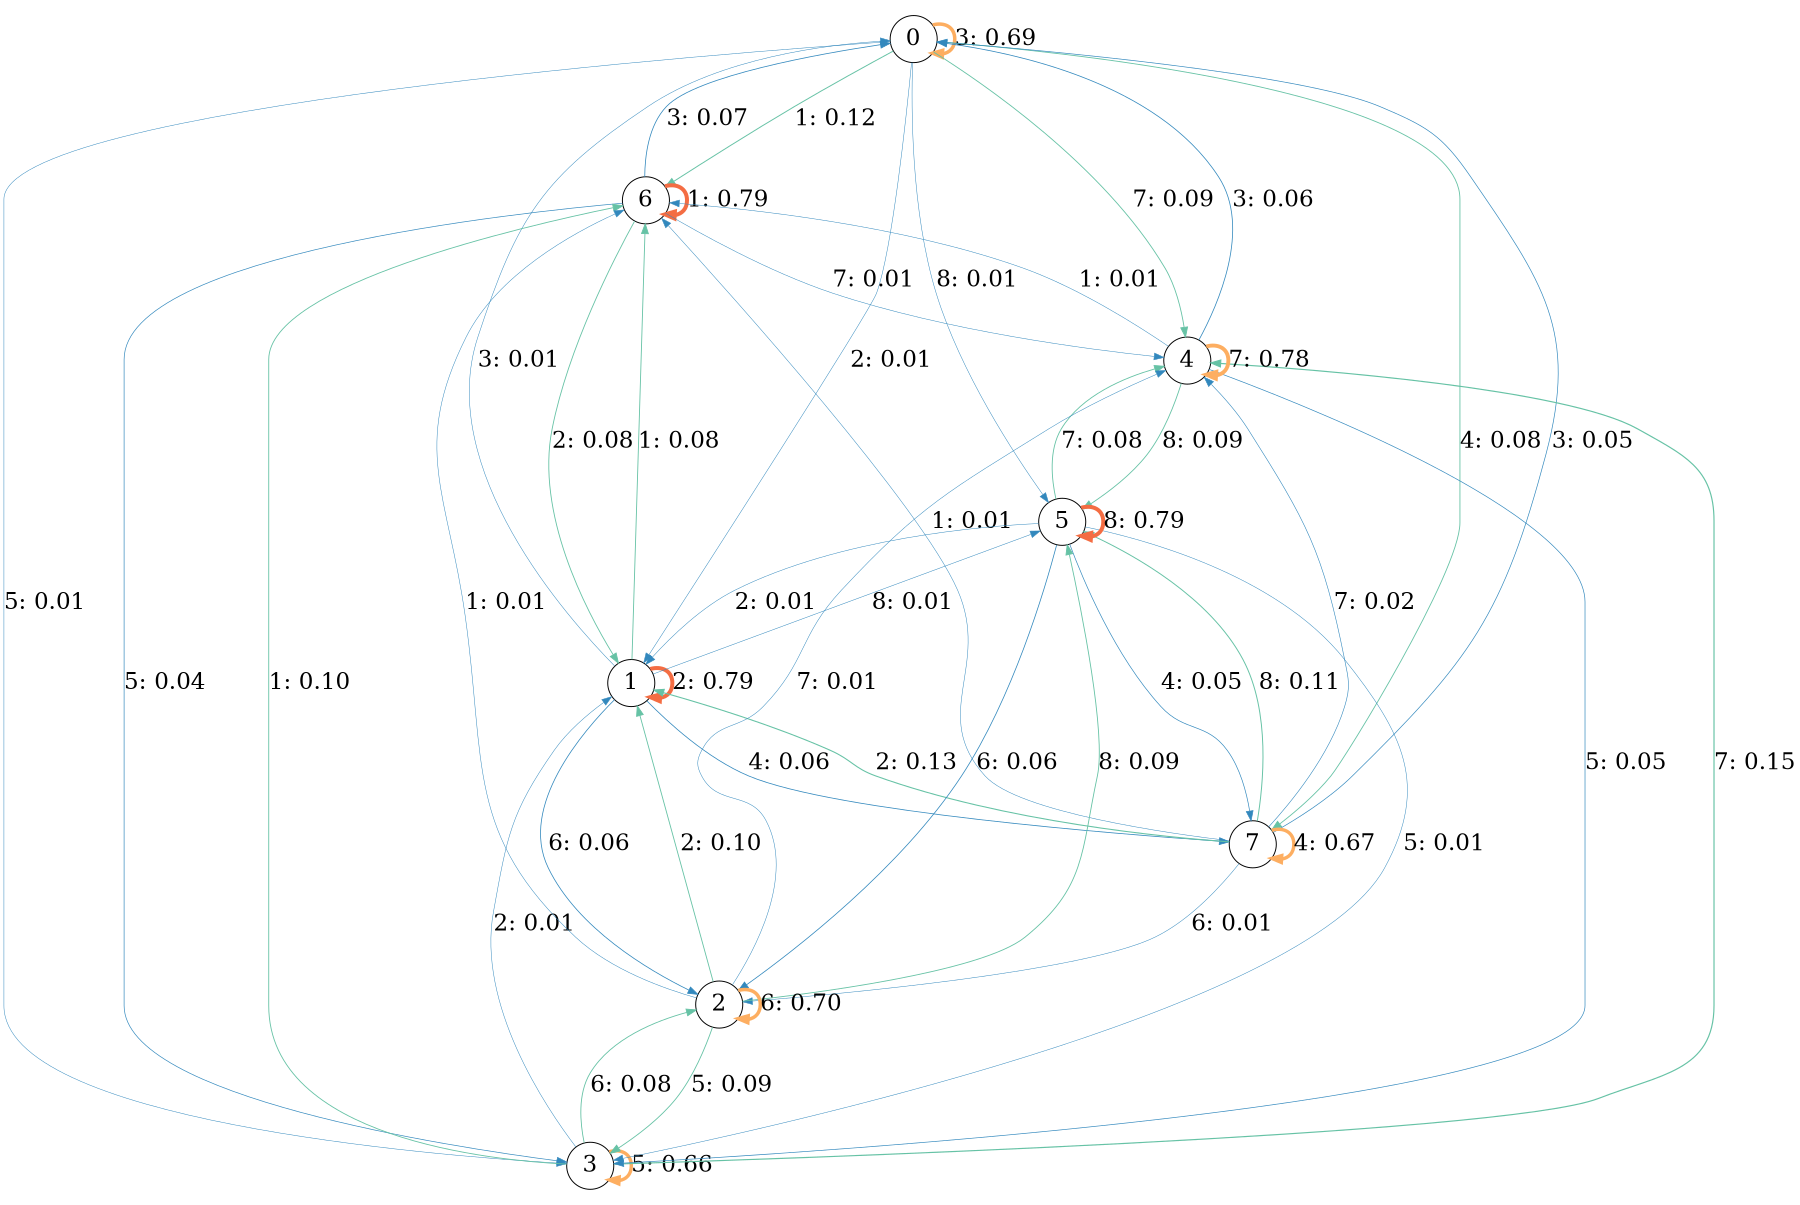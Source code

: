 digraph "test3s/test3" {
size = "12,17";
ratio = "fill";
node [shape = circle];
node [fontsize = 24];
edge [fontsize = 24, colorscheme="spectral8"];
0 -> 6 [label = "1: 0.12", penwidth=1.0, color=7 ];
0 -> 1 [label = "2: 0.01", penwidth=0.5, color=8 ];
0 -> 0 [label = "3: 0.69", penwidth=3.6, color=3 ];
0 -> 7 [label = "4: 0.08", penwidth=0.9, color=7 ];
0 -> 3 [label = "5: 0.01", penwidth=0.5, color=8 ];
0 -> 4 [label = "7: 0.09", penwidth=0.9, color=7 ];
0 -> 5 [label = "8: 0.01", penwidth=0.5, color=8 ];
1 -> 6 [label = "1: 0.08", penwidth=0.9, color=7 ];
1 -> 1 [label = "2: 0.79", penwidth=4.1, color=2 ];
1 -> 0 [label = "3: 0.01", penwidth=0.5, color=8 ];
1 -> 7 [label = "4: 0.06", penwidth=0.8, color=8 ];
1 -> 2 [label = "6: 0.06", penwidth=0.8, color=8 ];
1 -> 5 [label = "8: 0.01", penwidth=0.5, color=8 ];
2 -> 6 [label = "1: 0.01", penwidth=0.5, color=8 ];
2 -> 1 [label = "2: 0.10", penwidth=0.9, color=7 ];
2 -> 3 [label = "5: 0.09", penwidth=0.9, color=7 ];
2 -> 2 [label = "6: 0.70", penwidth=3.6, color=3 ];
2 -> 4 [label = "7: 0.01", penwidth=0.5, color=8 ];
2 -> 5 [label = "8: 0.09", penwidth=0.9, color=7 ];
3 -> 6 [label = "1: 0.10", penwidth=0.9, color=7 ];
3 -> 1 [label = "2: 0.01", penwidth=0.5, color=8 ];
3 -> 3 [label = "5: 0.66", penwidth=3.5, color=3 ];
3 -> 2 [label = "6: 0.08", penwidth=0.9, color=7 ];
3 -> 4 [label = "7: 0.15", penwidth=1.2, color=7 ];
4 -> 6 [label = "1: 0.01", penwidth=0.5, color=8 ];
4 -> 0 [label = "3: 0.06", penwidth=0.8, color=8 ];
4 -> 3 [label = "5: 0.05", penwidth=0.7, color=8 ];
4 -> 4 [label = "7: 0.78", penwidth=4.0, color=3 ];
4 -> 5 [label = "8: 0.09", penwidth=0.9, color=7 ];
5 -> 1 [label = "2: 0.01", penwidth=0.5, color=8 ];
5 -> 7 [label = "4: 0.05", penwidth=0.7, color=8 ];
5 -> 3 [label = "5: 0.01", penwidth=0.5, color=8 ];
5 -> 2 [label = "6: 0.06", penwidth=0.8, color=8 ];
5 -> 4 [label = "7: 0.08", penwidth=0.9, color=7 ];
5 -> 5 [label = "8: 0.79", penwidth=4.1, color=2 ];
6 -> 6 [label = "1: 0.79", penwidth=4.1, color=2 ];
6 -> 1 [label = "2: 0.08", penwidth=0.9, color=7 ];
6 -> 0 [label = "3: 0.07", penwidth=0.8, color=8 ];
6 -> 3 [label = "5: 0.04", penwidth=0.7, color=8 ];
6 -> 4 [label = "7: 0.01", penwidth=0.5, color=8 ];
7 -> 6 [label = "1: 0.01", penwidth=0.5, color=8 ];
7 -> 1 [label = "2: 0.13", penwidth=1.1, color=7 ];
7 -> 0 [label = "3: 0.05", penwidth=0.7, color=8 ];
7 -> 7 [label = "4: 0.67", penwidth=3.5, color=3 ];
7 -> 2 [label = "6: 0.01", penwidth=0.5, color=8 ];
7 -> 4 [label = "7: 0.02", penwidth=0.6, color=8 ];
7 -> 5 [label = "8: 0.11", penwidth=1.0, color=7 ];
}

